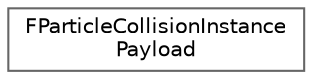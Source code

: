 digraph "Graphical Class Hierarchy"
{
 // INTERACTIVE_SVG=YES
 // LATEX_PDF_SIZE
  bgcolor="transparent";
  edge [fontname=Helvetica,fontsize=10,labelfontname=Helvetica,labelfontsize=10];
  node [fontname=Helvetica,fontsize=10,shape=box,height=0.2,width=0.4];
  rankdir="LR";
  Node0 [id="Node000000",label="FParticleCollisionInstance\lPayload",height=0.2,width=0.4,color="grey40", fillcolor="white", style="filled",URL="$dd/db7/structFParticleCollisionInstancePayload.html",tooltip="Collision module per instance payload."];
}
